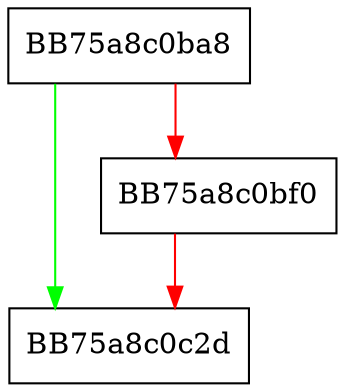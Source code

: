 digraph _TaskCreationCallstack {
  node [shape="box"];
  graph [splines=ortho];
  BB75a8c0ba8 -> BB75a8c0c2d [color="green"];
  BB75a8c0ba8 -> BB75a8c0bf0 [color="red"];
  BB75a8c0bf0 -> BB75a8c0c2d [color="red"];
}